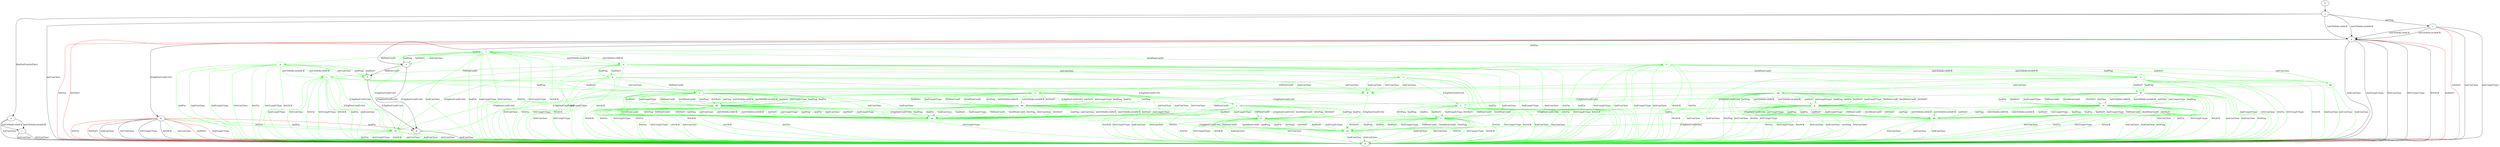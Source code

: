 digraph "" {
	a -> c	[key=0,
		label="initCltHello-vldACK "];
	a -> c	[key=1,
		label="initCltHello-invldACK "];
	a -> h	[key=0,
		label="initConClose "];
	b -> j	[key=0];
	c -> h	[key=0,
		label="initConClose "];
	c -> h	[key=1,
		label="0rttConClose "];
	d -> h	[key=0,
		label="hndConClose "];
	d -> h	[key=1,
		label="0rttConClose "];
	d -> h	[key=2,
		label="0rttUnxpFrType "];
	d -> h	[key=3,
		label="0rttACK "];
	d -> h	[key=4,
		color=green,
		label="initConClose "];
	d -> h	[key=5,
		color=red,
		label="hndNoFr "];
	d -> h	[key=6,
		color=red,
		label="hndUnxpFrType "];
	d -> h	[key=7,
		color=red,
		label="0rttFin "];
	d -> h	[key=8,
		color=red,
		label="0rttNoFr "];
	d -> k	[key=0,
		color=red,
		label="hndFin "];
	m	[color=green];
	d -> m	[key=0,
		color=green,
		label="hndFin "];
	d -> m	[key=1,
		color=green,
		label="0rttFin "];
	e -> f	[key=0,
		label="VldNewConID "];
	e -> k	[key=0,
		label="[ChgDestConID-Ori] "];
	f -> k	[key=0,
		label="[ChgDestConID-Ori] "];
	g -> d	[key=0,
		label="[ChgDestConID-Ori] "];
	g -> e	[key=0,
		label="hndFin "];
	g -> h	[key=0,
		label="hndConClose "];
	g -> h	[key=1,
		label="hndUnxpFrType "];
	g -> h	[key=2,
		label="0rttConClose "];
	g -> h	[key=3,
		label="0rttUnxpFrType "];
	g -> h	[key=4,
		label="0rttACK "];
	g -> h	[key=5,
		color=red,
		label="hndNoFr "];
	g -> h	[key=6,
		color=red,
		label="0rttFin "];
	g -> h	[key=7,
		color=red,
		label="0rttNoFr "];
	l	[color=green];
	g -> l	[key=0,
		color=green,
		label="0rttFin "];
	i -> g	[key=0,
		label="initCltHello-vldACK "];
	i -> g	[key=1,
		label="initCltHello-invldACK "];
	i -> h	[key=0,
		label="initConClose "];
	i -> h	[key=1,
		label="initUnxpFrType "];
	i -> h	[key=2,
		color=red,
		label="initNoFr "];
	j -> a	[key=0,
		label="[RmPadFrmInitPkts] "];
	j -> g	[key=0,
		label="initCltHello-vldACK "];
	j -> g	[key=1,
		label="initCltHello-invldACK "];
	j -> h	[key=0,
		label="initConClose "];
	j -> i	[key=0,
		label="initPing "];
	k -> h	[key=0,
		label="hndConClose "];
	l -> e	[key=0,
		color=green,
		label="initConClose "];
	l -> e	[key=1,
		color=green,
		label="hndPing "];
	l -> e	[key=2,
		color=green,
		label="hndNoFr "];
	l -> h	[key=0,
		color=green,
		label="hndFin "];
	l -> h	[key=1,
		color=green,
		label="hndConClose "];
	l -> h	[key=2,
		color=green,
		label="hndUnxpFrType "];
	l -> h	[key=3,
		color=green,
		label="0rttConClose "];
	l -> h	[key=4,
		color=green,
		label="0rttFin "];
	l -> h	[key=5,
		color=green,
		label="0rttUnxpFrType "];
	l -> h	[key=6,
		color=green,
		label="0rttACK "];
	l -> m	[key=0,
		color=green,
		label="[ChgDestConID-Ori] "];
	n	[color=green];
	l -> n	[key=0,
		color=green,
		label="initCltHello-vldACK "];
	l -> n	[key=1,
		color=green,
		label="initCltHello-invldACK "];
	o	[color=green];
	l -> o	[key=0,
		color=green,
		label="InvldNewConID "];
	p	[color=green];
	l -> p	[key=0,
		color=green,
		label="VldNewConID "];
	m -> h	[key=0,
		color=green,
		label="initConClose "];
	m -> h	[key=1,
		color=green,
		label="hndConClose "];
	m -> h	[key=2,
		color=green,
		label="0rttConClose "];
	m -> h	[key=3,
		color=green,
		label="0rttFin "];
	m -> h	[key=4,
		color=green,
		label="0rttUnxpFrType "];
	m -> h	[key=5,
		color=green,
		label="0rttACK "];
	n -> h	[key=0,
		color=green,
		label="hndFin "];
	n -> h	[key=1,
		color=green,
		label="hndConClose "];
	n -> h	[key=2,
		color=green,
		label="hndUnxpFrType "];
	n -> h	[key=3,
		color=green,
		label="0rttConClose "];
	n -> h	[key=4,
		color=green,
		label="0rttFin "];
	n -> h	[key=5,
		color=green,
		label="0rttUnxpFrType "];
	n -> h	[key=6,
		color=green,
		label="0rttACK "];
	n -> m	[key=0,
		color=green,
		label="[ChgDestConID-Ori] "];
	q	[color=green];
	n -> q	[key=0,
		color=green,
		label="hndPing "];
	n -> q	[key=1,
		color=green,
		label="hndNoFr "];
	r	[color=green];
	n -> r	[key=0,
		color=green,
		label="initConClose "];
	s	[color=green];
	n -> s	[key=0,
		color=green,
		label="InvldNewConID "];
	t	[color=green];
	n -> t	[key=0,
		color=green,
		label="VldNewConID "];
	o -> h	[key=0,
		color=green,
		label="hndFin "];
	o -> h	[key=1,
		color=green,
		label="hndConClose "];
	o -> h	[key=2,
		color=green,
		label="hndUnxpFrType "];
	o -> h	[key=3,
		color=green,
		label="0rttConClose "];
	o -> h	[key=4,
		color=green,
		label="0rttFin "];
	o -> h	[key=5,
		color=green,
		label="0rttUnxpFrType "];
	o -> h	[key=6,
		color=green,
		label="0rttACK "];
	o -> m	[key=0,
		color=green,
		label="[ChgDestConID-Ori] "];
	o -> s	[key=0,
		color=green,
		label="initCltHello-vldACK "];
	o -> s	[key=1,
		color=green,
		label="initCltHello-invldACK "];
	hh	[color=green];
	o -> hh	[key=0,
		color=green,
		label="initConClose "];
	o -> hh	[key=1,
		color=green,
		label="hndPing "];
	o -> hh	[key=2,
		color=green,
		label="hndNoFr "];
	p -> f	[key=0,
		color=green,
		label="initConClose "];
	p -> f	[key=1,
		color=green,
		label="hndPing "];
	p -> f	[key=2,
		color=green,
		label="hndNoFr "];
	p -> h	[key=0,
		color=green,
		label="hndFin "];
	p -> h	[key=1,
		color=green,
		label="hndConClose "];
	p -> h	[key=2,
		color=green,
		label="hndUnxpFrType "];
	p -> h	[key=3,
		color=green,
		label="0rttConClose "];
	p -> h	[key=4,
		color=green,
		label="0rttFin "];
	p -> h	[key=5,
		color=green,
		label="0rttUnxpFrType "];
	p -> h	[key=6,
		color=green,
		label="0rttACK "];
	p -> m	[key=0,
		color=green,
		label="[ChgDestConID-Ori] "];
	p -> t	[key=0,
		color=green,
		label="initCltHello-vldACK "];
	p -> t	[key=1,
		color=green,
		label="initCltHello-invldACK "];
	q -> h	[key=0,
		color=green,
		label="0rttConClose "];
	q -> h	[key=1,
		color=green,
		label="0rttFin "];
	q -> h	[key=2,
		color=green,
		label="0rttUnxpFrType "];
	q -> h	[key=3,
		color=green,
		label="0rttACK "];
	u	[color=green];
	q -> u	[key=0,
		color=green,
		label="[ChgDestConID-Ori] "];
	v	[color=green];
	q -> v	[key=0,
		color=green,
		label="VldNewConID "];
	w	[color=green];
	q -> w	[key=0,
		color=green,
		label="initConClose "];
	q -> w	[key=1,
		color=green,
		label="hndConClose "];
	r -> h	[key=0,
		color=green,
		label="0rttFin "];
	r -> h	[key=1,
		color=green,
		label="0rttUnxpFrType "];
	r -> h	[key=2,
		color=green,
		label="0rttACK "];
	r -> w	[key=0,
		color=green,
		label="initConClose "];
	r -> w	[key=1,
		color=green,
		label="hndConClose "];
	r -> w	[key=2,
		color=green,
		label="0rttConClose "];
	x	[color=green];
	r -> x	[key=0,
		color=green,
		label="[ChgDestConID-Ori] "];
	y	[color=green];
	r -> y	[key=0,
		color=green,
		label="VldNewConID "];
	s -> h	[key=0,
		color=green,
		label="hndFin "];
	s -> h	[key=1,
		color=green,
		label="hndConClose "];
	s -> h	[key=2,
		color=green,
		label="hndUnxpFrType "];
	s -> h	[key=3,
		color=green,
		label="0rttConClose "];
	s -> h	[key=4,
		color=green,
		label="0rttFin "];
	s -> h	[key=5,
		color=green,
		label="0rttUnxpFrType "];
	s -> h	[key=6,
		color=green,
		label="0rttACK "];
	s -> m	[key=0,
		color=green,
		label="[ChgDestConID-Ori] "];
	ff	[color=green];
	s -> ff	[key=0,
		color=green,
		label="hndPing "];
	s -> ff	[key=1,
		color=green,
		label="hndNoFr "];
	gg	[color=green];
	s -> gg	[key=0,
		color=green,
		label="initConClose "];
	t -> h	[key=0,
		color=green,
		label="hndFin "];
	t -> h	[key=1,
		color=green,
		label="hndConClose "];
	t -> h	[key=2,
		color=green,
		label="hndUnxpFrType "];
	t -> h	[key=3,
		color=green,
		label="0rttConClose "];
	t -> h	[key=4,
		color=green,
		label="0rttFin "];
	t -> h	[key=5,
		color=green,
		label="0rttUnxpFrType "];
	t -> h	[key=6,
		color=green,
		label="0rttACK "];
	t -> m	[key=0,
		color=green,
		label="[ChgDestConID-Ori] "];
	t -> v	[key=0,
		color=green,
		label="hndPing "];
	t -> v	[key=1,
		color=green,
		label="hndNoFr "];
	t -> y	[key=0,
		color=green,
		label="initConClose "];
	u -> h	[key=0,
		color=green,
		label="hndConClose "];
	u -> h	[key=1,
		color=green,
		label="0rttConClose "];
	u -> h	[key=2,
		color=green,
		label="0rttFin "];
	u -> h	[key=3,
		color=green,
		label="0rttUnxpFrType "];
	u -> h	[key=4,
		color=green,
		label="0rttACK "];
	cc	[color=green];
	u -> cc	[key=0,
		color=green,
		label="hndPing "];
	u -> cc	[key=1,
		color=green,
		label="hndFin "];
	u -> cc	[key=2,
		color=green,
		label="hndNoFr "];
	u -> cc	[key=3,
		color=green,
		label="hndUnxpFrType "];
	u -> cc	[key=4,
		color=green,
		label="VldNewConID "];
	u -> cc	[key=5,
		color=green,
		label="InvldNewConID "];
	u -> cc	[key=6,
		color=green,
		label="0rttPing "];
	u -> cc	[key=7,
		color=green,
		label="0rttNoFr "];
	v -> h	[key=0,
		color=green,
		label="0rttConClose "];
	v -> h	[key=1,
		color=green,
		label="0rttFin "];
	v -> h	[key=2,
		color=green,
		label="0rttUnxpFrType "];
	v -> h	[key=3,
		color=green,
		label="0rttACK "];
	v -> u	[key=0,
		color=green,
		label="[ChgDestConID-Ori] "];
	aa	[color=green];
	v -> aa	[key=0,
		color=green,
		label="initConClose "];
	v -> aa	[key=1,
		color=green,
		label="hndConClose "];
	dd	[color=green];
	v -> dd	[key=0,
		color=green,
		label="initPing "];
	v -> dd	[key=1,
		color=green,
		label="initCltHello-vldACK "];
	v -> dd	[key=2,
		color=green,
		label="initCltHello-invldACK "];
	v -> dd	[key=3,
		color=green,
		label="initNoFr "];
	v -> dd	[key=4,
		color=green,
		label="initUnxpFrType "];
	v -> dd	[key=5,
		color=green,
		label="hndPing "];
	v -> dd	[key=6,
		color=green,
		label="hndFin "];
	v -> dd	[key=7,
		color=green,
		label="hndNoFr "];
	v -> dd	[key=8,
		color=green,
		label="hndUnxpFrType "];
	v -> dd	[key=9,
		color=green,
		label="VldNewConID "];
	v -> dd	[key=10,
		color=green,
		label="InvldNewConID "];
	v -> dd	[key=11,
		color=green,
		label="0rttPing "];
	v -> dd	[key=12,
		color=green,
		label="0rttNoFr "];
	w -> aa	[key=0,
		color=green,
		label="VldNewConID "];
	ee	[color=green];
	w -> ee	[key=0,
		color=green,
		label="[ChgDestConID-Ori] "];
	x -> h	[key=0,
		color=green,
		label="hndConClose "];
	x -> h	[key=1,
		color=green,
		label="0rttConClose "];
	x -> h	[key=2,
		color=green,
		label="0rttFin "];
	x -> h	[key=3,
		color=green,
		label="0rttUnxpFrType "];
	x -> h	[key=4,
		color=green,
		label="0rttACK "];
	z	[color=green];
	x -> z	[key=0,
		color=green,
		label="hndPing "];
	x -> z	[key=1,
		color=green,
		label="hndFin "];
	x -> z	[key=2,
		color=green,
		label="hndNoFr "];
	x -> z	[key=3,
		color=green,
		label="hndUnxpFrType "];
	x -> z	[key=4,
		color=green,
		label="VldNewConID "];
	x -> z	[key=5,
		color=green,
		label="InvldNewConID "];
	x -> z	[key=6,
		color=green,
		label="0rttPing "];
	x -> z	[key=7,
		color=green,
		label="0rttNoFr "];
	y -> h	[key=0,
		color=green,
		label="0rttFin "];
	y -> h	[key=1,
		color=green,
		label="0rttUnxpFrType "];
	y -> h	[key=2,
		color=green,
		label="0rttACK "];
	y -> x	[key=0,
		color=green,
		label="[ChgDestConID-Ori] "];
	y -> aa	[key=0,
		color=green,
		label="initConClose "];
	y -> aa	[key=1,
		color=green,
		label="hndConClose "];
	y -> aa	[key=2,
		color=green,
		label="0rttConClose "];
	bb	[color=green];
	y -> bb	[key=0,
		color=green,
		label="initPing "];
	y -> bb	[key=1,
		color=green,
		label="initCltHello-vldACK "];
	y -> bb	[key=2,
		color=green,
		label="initCltHello-invldACK "];
	y -> bb	[key=3,
		color=green,
		label="initNoFr "];
	y -> bb	[key=4,
		color=green,
		label="initUnxpFrType "];
	y -> bb	[key=5,
		color=green,
		label="hndPing "];
	y -> bb	[key=6,
		color=green,
		label="hndFin "];
	y -> bb	[key=7,
		color=green,
		label="hndNoFr "];
	y -> bb	[key=8,
		color=green,
		label="hndUnxpFrType "];
	y -> bb	[key=9,
		color=green,
		label="VldNewConID "];
	y -> bb	[key=10,
		color=green,
		label="InvldNewConID "];
	y -> bb	[key=11,
		color=green,
		label="0rttPing "];
	y -> bb	[key=12,
		color=green,
		label="0rttNoFr "];
	z -> h	[key=0,
		color=green,
		label="hndConClose "];
	z -> h	[key=1,
		color=green,
		label="0rttConClose "];
	z -> h	[key=2,
		color=green,
		label="0rttFin "];
	z -> h	[key=3,
		color=green,
		label="0rttUnxpFrType "];
	z -> h	[key=4,
		color=green,
		label="0rttACK "];
	z -> ee	[key=0,
		color=green,
		label="hndPing "];
	z -> ee	[key=1,
		color=green,
		label="hndFin "];
	z -> ee	[key=2,
		color=green,
		label="hndNoFr "];
	z -> ee	[key=3,
		color=green,
		label="hndUnxpFrType "];
	z -> ee	[key=4,
		color=green,
		label="VldNewConID "];
	z -> ee	[key=5,
		color=green,
		label="InvldNewConID "];
	z -> ee	[key=6,
		color=green,
		label="0rttPing "];
	z -> ee	[key=7,
		color=green,
		label="0rttNoFr "];
	aa -> ee	[key=0,
		color=green,
		label="[ChgDestConID-Ori] "];
	bb -> h	[key=0,
		color=green,
		label="0rttFin "];
	bb -> h	[key=1,
		color=green,
		label="0rttUnxpFrType "];
	bb -> h	[key=2,
		color=green,
		label="0rttACK "];
	bb -> z	[key=0,
		color=green,
		label="[ChgDestConID-Ori] "];
	bb -> aa	[key=0,
		color=green,
		label="initPing "];
	bb -> aa	[key=1,
		color=green,
		label="initConClose "];
	bb -> aa	[key=2,
		color=green,
		label="initCltHello-vldACK "];
	bb -> aa	[key=3,
		color=green,
		label="initCltHello-invldACK "];
	bb -> aa	[key=4,
		color=green,
		label="initNoFr "];
	bb -> aa	[key=5,
		color=green,
		label="initUnxpFrType "];
	bb -> aa	[key=6,
		color=green,
		label="hndPing "];
	bb -> aa	[key=7,
		color=green,
		label="hndFin "];
	bb -> aa	[key=8,
		color=green,
		label="hndConClose "];
	bb -> aa	[key=9,
		color=green,
		label="hndNoFr "];
	bb -> aa	[key=10,
		color=green,
		label="hndUnxpFrType "];
	bb -> aa	[key=11,
		color=green,
		label="VldNewConID "];
	bb -> aa	[key=12,
		color=green,
		label="InvldNewConID "];
	bb -> aa	[key=13,
		color=green,
		label="0rttPing "];
	bb -> aa	[key=14,
		color=green,
		label="0rttConClose "];
	bb -> aa	[key=15,
		color=green,
		label="0rttNoFr "];
	cc -> h	[key=0,
		color=green,
		label="hndConClose "];
	cc -> h	[key=1,
		color=green,
		label="0rttConClose "];
	cc -> h	[key=2,
		color=green,
		label="0rttFin "];
	cc -> h	[key=3,
		color=green,
		label="0rttUnxpFrType "];
	cc -> h	[key=4,
		color=green,
		label="0rttACK "];
	cc -> ee	[key=0,
		color=green,
		label="hndPing "];
	cc -> ee	[key=1,
		color=green,
		label="hndFin "];
	cc -> ee	[key=2,
		color=green,
		label="hndNoFr "];
	cc -> ee	[key=3,
		color=green,
		label="hndUnxpFrType "];
	cc -> ee	[key=4,
		color=green,
		label="VldNewConID "];
	cc -> ee	[key=5,
		color=green,
		label="InvldNewConID "];
	cc -> ee	[key=6,
		color=green,
		label="0rttPing "];
	cc -> ee	[key=7,
		color=green,
		label="0rttNoFr "];
	dd -> h	[key=0,
		color=green,
		label="0rttConClose "];
	dd -> h	[key=1,
		color=green,
		label="0rttFin "];
	dd -> h	[key=2,
		color=green,
		label="0rttUnxpFrType "];
	dd -> h	[key=3,
		color=green,
		label="0rttACK "];
	dd -> aa	[key=0,
		color=green,
		label="initPing "];
	dd -> aa	[key=1,
		color=green,
		label="initConClose "];
	dd -> aa	[key=2,
		color=green,
		label="initCltHello-vldACK "];
	dd -> aa	[key=3,
		color=green,
		label="initCltHello-invldACK "];
	dd -> aa	[key=4,
		color=green,
		label="initNoFr "];
	dd -> aa	[key=5,
		color=green,
		label="initUnxpFrType "];
	dd -> aa	[key=6,
		color=green,
		label="hndPing "];
	dd -> aa	[key=7,
		color=green,
		label="hndFin "];
	dd -> aa	[key=8,
		color=green,
		label="hndConClose "];
	dd -> aa	[key=9,
		color=green,
		label="hndNoFr "];
	dd -> aa	[key=10,
		color=green,
		label="hndUnxpFrType "];
	dd -> aa	[key=11,
		color=green,
		label="VldNewConID "];
	dd -> aa	[key=12,
		color=green,
		label="InvldNewConID "];
	dd -> aa	[key=13,
		color=green,
		label="0rttPing "];
	dd -> aa	[key=14,
		color=green,
		label="0rttNoFr "];
	dd -> cc	[key=0,
		color=green,
		label="[ChgDestConID-Ori] "];
	ee -> h	[key=0,
		color=green,
		label="hndConClose "];
	ee -> h	[key=1,
		color=green,
		label="0rttConClose "];
	ff -> h	[key=0,
		color=green,
		label="initConClose "];
	ff -> h	[key=1,
		color=green,
		label="hndConClose "];
	ff -> h	[key=2,
		color=green,
		label="0rttPing "];
	ff -> h	[key=3,
		color=green,
		label="0rttConClose "];
	ff -> h	[key=4,
		color=green,
		label="0rttFin "];
	ff -> h	[key=5,
		color=green,
		label="0rttUnxpFrType "];
	ff -> h	[key=6,
		color=green,
		label="0rttACK "];
	ff -> u	[key=0,
		color=green,
		label="[ChgDestConID-Ori] "];
	ii	[color=green];
	ff -> ii	[key=0,
		color=green,
		label="initPing "];
	ff -> ii	[key=1,
		color=green,
		label="initCltHello-vldACK "];
	ff -> ii	[key=2,
		color=green,
		label="initCltHello-invldACK "];
	ff -> ii	[key=3,
		color=green,
		label="initNoFr "];
	ff -> ii	[key=4,
		color=green,
		label="initUnxpFrType "];
	ff -> ii	[key=5,
		color=green,
		label="hndPing "];
	ff -> ii	[key=6,
		color=green,
		label="hndFin "];
	ff -> ii	[key=7,
		color=green,
		label="hndNoFr "];
	ff -> ii	[key=8,
		color=green,
		label="hndUnxpFrType "];
	ff -> ii	[key=9,
		color=green,
		label="VldNewConID "];
	ff -> ii	[key=10,
		color=green,
		label="InvldNewConID "];
	ff -> ii	[key=11,
		color=green,
		label="0rttNoFr "];
	gg -> h	[key=0,
		color=green,
		label="initConClose "];
	gg -> h	[key=1,
		color=green,
		label="hndConClose "];
	gg -> h	[key=2,
		color=green,
		label="0rttPing "];
	gg -> h	[key=3,
		color=green,
		label="0rttConClose "];
	gg -> h	[key=4,
		color=green,
		label="0rttFin "];
	gg -> h	[key=5,
		color=green,
		label="0rttUnxpFrType "];
	gg -> h	[key=6,
		color=green,
		label="0rttACK "];
	gg -> x	[key=0,
		color=green,
		label="[ChgDestConID-Ori] "];
	jj	[color=green];
	gg -> jj	[key=0,
		color=green,
		label="initPing "];
	gg -> jj	[key=1,
		color=green,
		label="initCltHello-vldACK "];
	gg -> jj	[key=2,
		color=green,
		label="initCltHello-invldACK "];
	gg -> jj	[key=3,
		color=green,
		label="initNoFr "];
	gg -> jj	[key=4,
		color=green,
		label="initUnxpFrType "];
	gg -> jj	[key=5,
		color=green,
		label="hndPing "];
	gg -> jj	[key=6,
		color=green,
		label="hndFin "];
	gg -> jj	[key=7,
		color=green,
		label="hndNoFr "];
	gg -> jj	[key=8,
		color=green,
		label="hndUnxpFrType "];
	gg -> jj	[key=9,
		color=green,
		label="VldNewConID "];
	gg -> jj	[key=10,
		color=green,
		label="InvldNewConID "];
	gg -> jj	[key=11,
		color=green,
		label="0rttNoFr "];
	hh -> h	[key=0,
		color=green,
		label="initConClose "];
	hh -> h	[key=1,
		color=green,
		label="hndConClose "];
	hh -> k	[key=0,
		color=green,
		label="[ChgDestConID-Ori] "];
	ii -> h	[key=0,
		color=green,
		label="initConClose "];
	ii -> h	[key=1,
		color=green,
		label="hndConClose "];
	ii -> h	[key=2,
		color=green,
		label="0rttPing "];
	ii -> h	[key=3,
		color=green,
		label="0rttConClose "];
	ii -> h	[key=4,
		color=green,
		label="0rttFin "];
	ii -> h	[key=5,
		color=green,
		label="0rttUnxpFrType "];
	ii -> h	[key=6,
		color=green,
		label="0rttACK "];
	ii -> cc	[key=0,
		color=green,
		label="[ChgDestConID-Ori] "];
	kk	[color=green];
	ii -> kk	[key=0,
		color=green,
		label="initPing "];
	ii -> kk	[key=1,
		color=green,
		label="initCltHello-vldACK "];
	ii -> kk	[key=2,
		color=green,
		label="initCltHello-invldACK "];
	ii -> kk	[key=3,
		color=green,
		label="initNoFr "];
	ii -> kk	[key=4,
		color=green,
		label="initUnxpFrType "];
	ii -> kk	[key=5,
		color=green,
		label="hndPing "];
	ii -> kk	[key=6,
		color=green,
		label="hndFin "];
	ii -> kk	[key=7,
		color=green,
		label="hndNoFr "];
	ii -> kk	[key=8,
		color=green,
		label="hndUnxpFrType "];
	ii -> kk	[key=9,
		color=green,
		label="VldNewConID "];
	ii -> kk	[key=10,
		color=green,
		label="InvldNewConID "];
	ii -> kk	[key=11,
		color=green,
		label="0rttNoFr "];
	jj -> h	[key=0,
		color=green,
		label="initConClose "];
	jj -> h	[key=1,
		color=green,
		label="hndConClose "];
	jj -> h	[key=2,
		color=green,
		label="0rttPing "];
	jj -> h	[key=3,
		color=green,
		label="0rttConClose "];
	jj -> h	[key=4,
		color=green,
		label="0rttFin "];
	jj -> h	[key=5,
		color=green,
		label="0rttUnxpFrType "];
	jj -> h	[key=6,
		color=green,
		label="0rttACK "];
	jj -> z	[key=0,
		color=green,
		label="[ChgDestConID-Ori] "];
	jj -> kk	[key=0,
		color=green,
		label="initPing "];
	jj -> kk	[key=1,
		color=green,
		label="initCltHello-vldACK "];
	jj -> kk	[key=2,
		color=green,
		label="initCltHello-invldACK "];
	jj -> kk	[key=3,
		color=green,
		label="initNoFr "];
	jj -> kk	[key=4,
		color=green,
		label="initUnxpFrType "];
	jj -> kk	[key=5,
		color=green,
		label="hndPing "];
	jj -> kk	[key=6,
		color=green,
		label="hndFin "];
	jj -> kk	[key=7,
		color=green,
		label="hndNoFr "];
	jj -> kk	[key=8,
		color=green,
		label="hndUnxpFrType "];
	jj -> kk	[key=9,
		color=green,
		label="VldNewConID "];
	jj -> kk	[key=10,
		color=green,
		label="InvldNewConID "];
	jj -> kk	[key=11,
		color=green,
		label="0rttNoFr "];
	kk -> h	[key=0,
		color=green,
		label="initConClose "];
	kk -> h	[key=1,
		color=green,
		label="hndConClose "];
	kk -> h	[key=2,
		color=green,
		label="0rttConClose "];
	kk -> ee	[key=0,
		color=green,
		label="[ChgDestConID-Ori] "];
}
